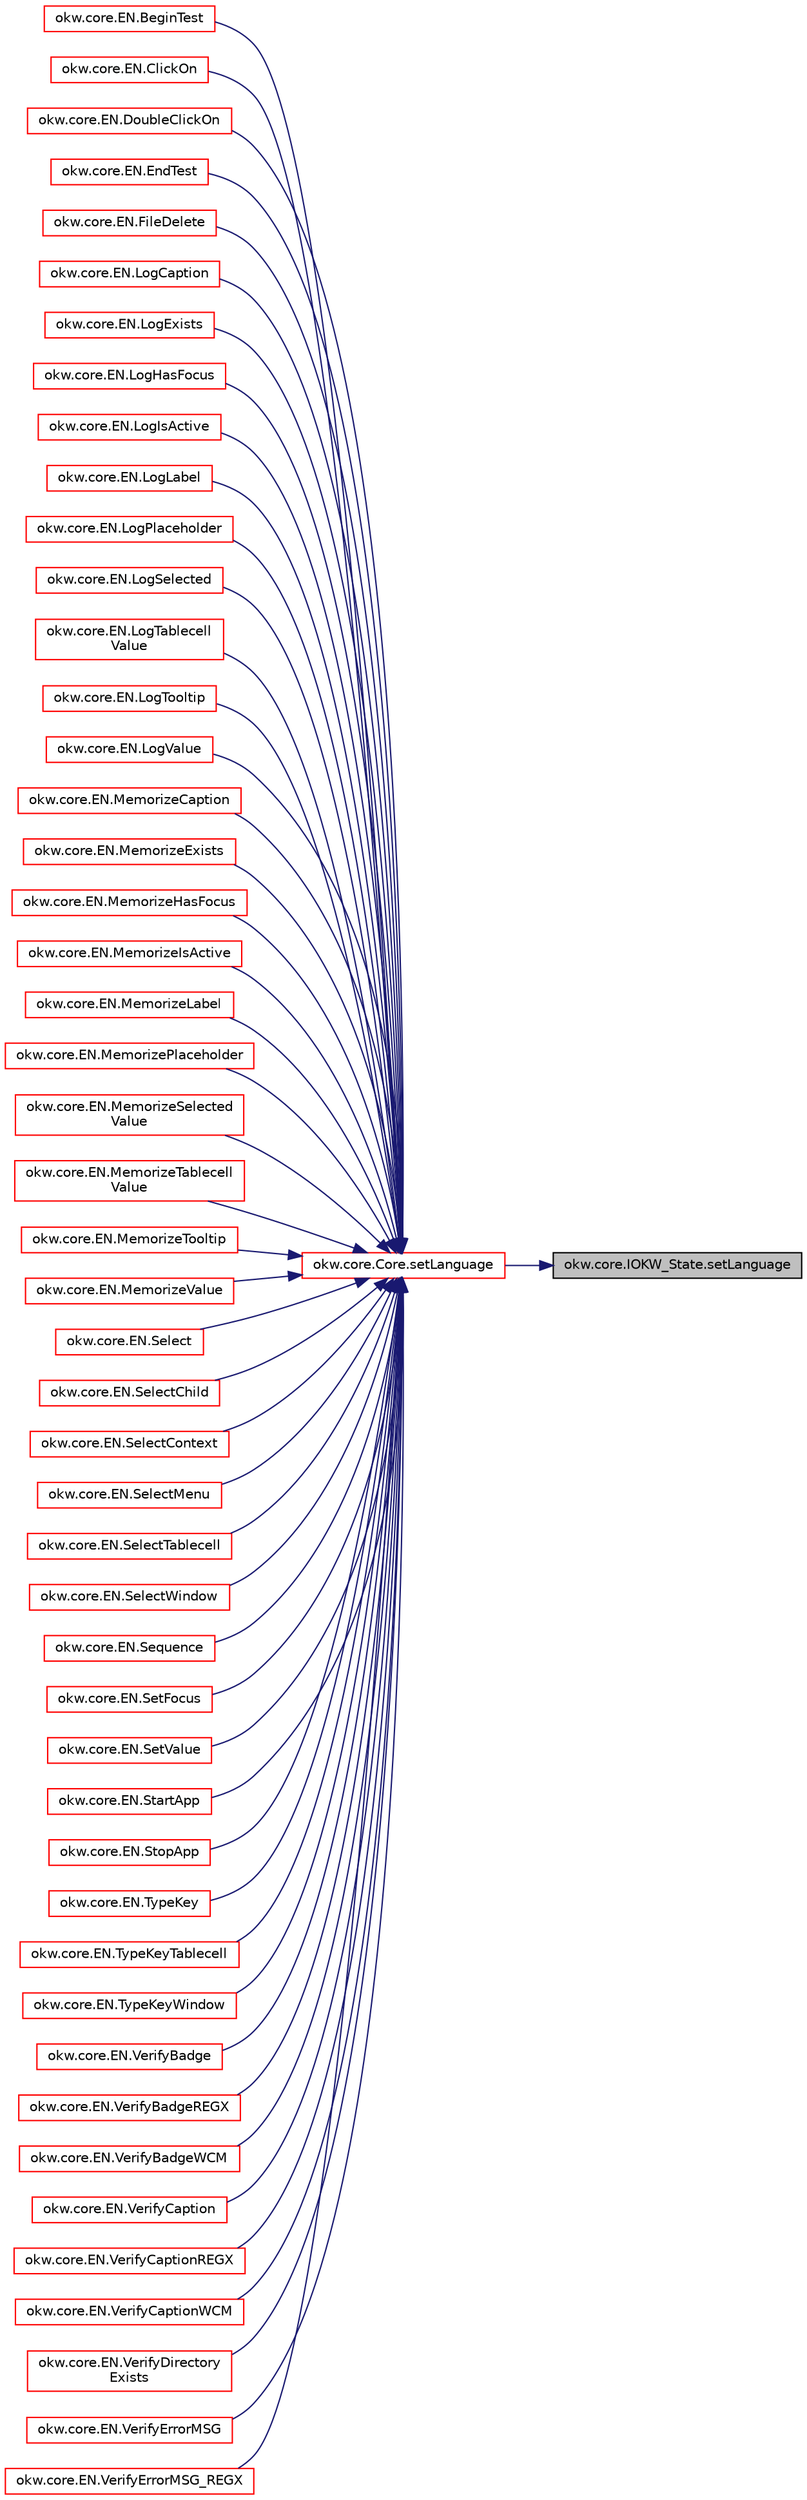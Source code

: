 digraph "okw.core.IOKW_State.setLanguage"
{
 // INTERACTIVE_SVG=YES
 // LATEX_PDF_SIZE
  edge [fontname="Helvetica",fontsize="10",labelfontname="Helvetica",labelfontsize="10"];
  node [fontname="Helvetica",fontsize="10",shape=record];
  rankdir="RL";
  Node1 [label="okw.core.IOKW_State.setLanguage",height=0.2,width=0.4,color="black", fillcolor="grey75", style="filled", fontcolor="black",tooltip="Interne Methode zum setzen der Sprache für die sprachabhängigen Ausgaben der Dokumentation (Log)."];
  Node1 -> Node2 [dir="back",color="midnightblue",fontsize="10",style="solid",fontname="Helvetica"];
  Node2 [label="okw.core.Core.setLanguage",height=0.2,width=0.4,color="red", fillcolor="white", style="filled",URL="$classokw_1_1core_1_1_core.html#ab4e0f723d27cb11c944ec4c82c426100",tooltip="Setzt die Sprache auf den gegebenen wert Language."];
  Node2 -> Node3 [dir="back",color="midnightblue",fontsize="10",style="solid",fontname="Helvetica"];
  Node3 [label="okw.core.EN.BeginTest",height=0.2,width=0.4,color="red", fillcolor="white", style="filled",URL="$classokw_1_1core_1_1_e_n.html#aef613b0a3e6bb8a9623984db145cae69",tooltip="Markiert den Anfang eines neuen Testfalls."];
  Node2 -> Node867 [dir="back",color="midnightblue",fontsize="10",style="solid",fontname="Helvetica"];
  Node867 [label="okw.core.EN.ClickOn",height=0.2,width=0.4,color="red", fillcolor="white", style="filled",URL="$classokw_1_1core_1_1_e_n.html#aa0ea62b29e5e216241a5b757797f83bf",tooltip="Klickt auf das gegebene Objekt."];
  Node2 -> Node868 [dir="back",color="midnightblue",fontsize="10",style="solid",fontname="Helvetica"];
  Node868 [label="okw.core.EN.DoubleClickOn",height=0.2,width=0.4,color="red", fillcolor="white", style="filled",URL="$classokw_1_1core_1_1_e_n.html#adc2ff15e947443e4a40121de9bfa036a",tooltip="Führt ein Doppelklick auf das gegebene GUI-Objekt aus."];
  Node2 -> Node869 [dir="back",color="midnightblue",fontsize="10",style="solid",fontname="Helvetica"];
  Node869 [label="okw.core.EN.EndTest",height=0.2,width=0.4,color="red", fillcolor="white", style="filled",URL="$classokw_1_1core_1_1_e_n.html#aa51cc1227f749efca4fd2801f5cb664f",tooltip="Signalisiert das Ende eines Testfalls."];
  Node2 -> Node873 [dir="back",color="midnightblue",fontsize="10",style="solid",fontname="Helvetica"];
  Node873 [label="okw.core.EN.FileDelete",height=0.2,width=0.4,color="red", fillcolor="white", style="filled",URL="$classokw_1_1core_1_1_e_n.html#a6568fd28baaa73c4f39351e84dff86a4",tooltip="Löscht die gegebene Datei."];
  Node2 -> Node874 [dir="back",color="midnightblue",fontsize="10",style="solid",fontname="Helvetica"];
  Node874 [label="okw.core.EN.LogCaption",height=0.2,width=0.4,color="red", fillcolor="white", style="filled",URL="$classokw_1_1core_1_1_e_n.html#a30ccb279c44093debc4e07686a193765",tooltip="Gibt die Caption eines GUI-Objektes in den Testergebnissen aus."];
  Node2 -> Node875 [dir="back",color="midnightblue",fontsize="10",style="solid",fontname="Helvetica"];
  Node875 [label="okw.core.EN.LogExists",height=0.2,width=0.4,color="red", fillcolor="white", style="filled",URL="$classokw_1_1core_1_1_e_n.html#a6b31a5c7517cf918ffc2115e5f019f4c",tooltip="Gibt die Existenz eines GUI-Objektes mit YES/NO in den Testergebnissen aus."];
  Node2 -> Node876 [dir="back",color="midnightblue",fontsize="10",style="solid",fontname="Helvetica"];
  Node876 [label="okw.core.EN.LogHasFocus",height=0.2,width=0.4,color="red", fillcolor="white", style="filled",URL="$classokw_1_1core_1_1_e_n.html#a446ed81868f18ea11da1b531d5b2d152",tooltip="Dokumentiert den Fokus-Status des gegebenen Objekts."];
  Node2 -> Node877 [dir="back",color="midnightblue",fontsize="10",style="solid",fontname="Helvetica"];
  Node877 [label="okw.core.EN.LogIsActive",height=0.2,width=0.4,color="red", fillcolor="white", style="filled",URL="$classokw_1_1core_1_1_e_n.html#acbeecc6c0bfe7f092b7b612471f5e790",tooltip="Dokumentiert den Status des gegebenen Objekts."];
  Node2 -> Node878 [dir="back",color="midnightblue",fontsize="10",style="solid",fontname="Helvetica"];
  Node878 [label="okw.core.EN.LogLabel",height=0.2,width=0.4,color="red", fillcolor="white", style="filled",URL="$classokw_1_1core_1_1_e_n.html#a5fcf39338e18d9d03d75197bc6b4ace2",tooltip="Gibt den Wert des Etikette/Label in der Logdatei aus."];
  Node2 -> Node879 [dir="back",color="midnightblue",fontsize="10",style="solid",fontname="Helvetica"];
  Node879 [label="okw.core.EN.LogPlaceholder",height=0.2,width=0.4,color="red", fillcolor="white", style="filled",URL="$classokw_1_1core_1_1_e_n.html#a844eabbae811d794a7a7af0ef4335340",tooltip="Gibt den Wert des Platzhalters in der Logdatei aus."];
  Node2 -> Node880 [dir="back",color="midnightblue",fontsize="10",style="solid",fontname="Helvetica"];
  Node880 [label="okw.core.EN.LogSelected",height=0.2,width=0.4,color="red", fillcolor="white", style="filled",URL="$classokw_1_1core_1_1_e_n.html#a7c5b0f0e1a534035090bdd7c523d1486",tooltip="Dokumentiert den markierten Text des gegebenen Objekts."];
  Node2 -> Node881 [dir="back",color="midnightblue",fontsize="10",style="solid",fontname="Helvetica"];
  Node881 [label="okw.core.EN.LogTablecell\lValue",height=0.2,width=0.4,color="red", fillcolor="white", style="filled",URL="$classokw_1_1core_1_1_e_n.html#ab1718e25041c06f775c33c6a41605966",tooltip="Dokumentiert den Wert der ausgewählten Zelle."];
  Node2 -> Node882 [dir="back",color="midnightblue",fontsize="10",style="solid",fontname="Helvetica"];
  Node882 [label="okw.core.EN.LogTooltip",height=0.2,width=0.4,color="red", fillcolor="white", style="filled",URL="$classokw_1_1core_1_1_e_n.html#ab57fa7690caf495dccbfd6975b735627",tooltip="Dokumentiert die Kurzinfo zu einem Werkzeug des gegebenen Objekts."];
  Node2 -> Node883 [dir="back",color="midnightblue",fontsize="10",style="solid",fontname="Helvetica"];
  Node883 [label="okw.core.EN.LogValue",height=0.2,width=0.4,color="red", fillcolor="white", style="filled",URL="$classokw_1_1core_1_1_e_n.html#a1f306e8cd0bb363fe4ece8fd65b097c7",tooltip="Dokumentiert den Standartwert eines Objekts."];
  Node2 -> Node884 [dir="back",color="midnightblue",fontsize="10",style="solid",fontname="Helvetica"];
  Node884 [label="okw.core.EN.MemorizeCaption",height=0.2,width=0.4,color="red", fillcolor="white", style="filled",URL="$classokw_1_1core_1_1_e_n.html#ab10f0a1c40f0093a14c4be313d59a94a",tooltip="Keine Beschreibung zu \"MemorizeCaption\" verfügbar."];
  Node2 -> Node885 [dir="back",color="midnightblue",fontsize="10",style="solid",fontname="Helvetica"];
  Node885 [label="okw.core.EN.MemorizeExists",height=0.2,width=0.4,color="red", fillcolor="white", style="filled",URL="$classokw_1_1core_1_1_e_n.html#ade0e99fc98003c07a04465301c0ed1ce",tooltip="Merkt sich den aktuell existierenden Zustand des Objekts."];
  Node2 -> Node886 [dir="back",color="midnightblue",fontsize="10",style="solid",fontname="Helvetica"];
  Node886 [label="okw.core.EN.MemorizeHasFocus",height=0.2,width=0.4,color="red", fillcolor="white", style="filled",URL="$classokw_1_1core_1_1_e_n.html#a93f2db8bf0eff6613fbf2bbbeb9436f0",tooltip="Keine Beschreibung zu \"MemorizeHasFocus\" verfügbar."];
  Node2 -> Node887 [dir="back",color="midnightblue",fontsize="10",style="solid",fontname="Helvetica"];
  Node887 [label="okw.core.EN.MemorizeIsActive",height=0.2,width=0.4,color="red", fillcolor="white", style="filled",URL="$classokw_1_1core_1_1_e_n.html#a935b5a215e8176e6abda9bc268f107f4",tooltip="Merkt sich den Zustand des gegebenen Objekts."];
  Node2 -> Node888 [dir="back",color="midnightblue",fontsize="10",style="solid",fontname="Helvetica"];
  Node888 [label="okw.core.EN.MemorizeLabel",height=0.2,width=0.4,color="red", fillcolor="white", style="filled",URL="$classokw_1_1core_1_1_e_n.html#aecb0b17c6683319633eec36e2646f3f5",tooltip="Speirchert den aktuellen Wert der Etikette, und legt diesen unter fpsMemKeyName ab."];
  Node2 -> Node889 [dir="back",color="midnightblue",fontsize="10",style="solid",fontname="Helvetica"];
  Node889 [label="okw.core.EN.MemorizePlaceholder",height=0.2,width=0.4,color="red", fillcolor="white", style="filled",URL="$classokw_1_1core_1_1_e_n.html#a42fab4331baad9e351962365e5f648ce",tooltip="Speirchert den aktuellen Wert der Etikette, und legt diesen unter fpsMemKeyName ab."];
  Node2 -> Node890 [dir="back",color="midnightblue",fontsize="10",style="solid",fontname="Helvetica"];
  Node890 [label="okw.core.EN.MemorizeSelected\lValue",height=0.2,width=0.4,color="red", fillcolor="white", style="filled",URL="$classokw_1_1core_1_1_e_n.html#a1f6ef2b7affb30444c6ecee001778615",tooltip="Keine Beschreibung zu \"MemorizeSelectedValue\" verfügbar."];
  Node2 -> Node891 [dir="back",color="midnightblue",fontsize="10",style="solid",fontname="Helvetica"];
  Node891 [label="okw.core.EN.MemorizeTablecell\lValue",height=0.2,width=0.4,color="red", fillcolor="white", style="filled",URL="$classokw_1_1core_1_1_e_n.html#a69ca65f068665ec7e458d9701bb826ff",tooltip="Merkt sich den Wert der gegebenen Zelle in der Tabelle."];
  Node2 -> Node892 [dir="back",color="midnightblue",fontsize="10",style="solid",fontname="Helvetica"];
  Node892 [label="okw.core.EN.MemorizeTooltip",height=0.2,width=0.4,color="red", fillcolor="white", style="filled",URL="$classokw_1_1core_1_1_e_n.html#ac3baf8611adc749803c55cdd0aaf2c01",tooltip="Dokumentiert den Tooltip-Text (Kurzinformation) des gegebenen Objekts."];
  Node2 -> Node893 [dir="back",color="midnightblue",fontsize="10",style="solid",fontname="Helvetica"];
  Node893 [label="okw.core.EN.MemorizeValue",height=0.2,width=0.4,color="red", fillcolor="white", style="filled",URL="$classokw_1_1core_1_1_e_n.html#a443ae129e7d12b082d0555c597d1425d",tooltip="Merkt sich den Standartwert eines Objekts."];
  Node2 -> Node894 [dir="back",color="midnightblue",fontsize="10",style="solid",fontname="Helvetica"];
  Node894 [label="okw.core.EN.Select",height=0.2,width=0.4,color="red", fillcolor="white", style="filled",URL="$classokw_1_1core_1_1_e_n.html#a3214b395b88cde7b880c3992c9c05763",tooltip="Auswahl aller Zeilen einer Liste/Tabelle, welche die gegebenen Daten enthalten."];
  Node2 -> Node895 [dir="back",color="midnightblue",fontsize="10",style="solid",fontname="Helvetica"];
  Node895 [label="okw.core.EN.SelectChild",height=0.2,width=0.4,color="red", fillcolor="white", style="filled",URL="$classokw_1_1core_1_1_e_n.html#aac639a580a5615fcd882126dac09e282",tooltip="Setzt den Wert von SELECTEDCHILD auf den Wert von FN."];
  Node2 -> Node896 [dir="back",color="midnightblue",fontsize="10",style="solid",fontname="Helvetica"];
  Node896 [label="okw.core.EN.SelectContext",height=0.2,width=0.4,color="red", fillcolor="white", style="filled",URL="$classokw_1_1core_1_1_e_n.html#a9a971e45a63c1661362e269311e9601a",tooltip="Setzt den Context auf FN."];
  Node2 -> Node897 [dir="back",color="midnightblue",fontsize="10",style="solid",fontname="Helvetica"];
  Node897 [label="okw.core.EN.SelectMenu",height=0.2,width=0.4,color="red", fillcolor="white", style="filled",URL="$classokw_1_1core_1_1_e_n.html#a520790674701ae4cfe410c4d02871b4b",tooltip="Wählt den gegebenen Menü-Eintrag aus."];
  Node2 -> Node898 [dir="back",color="midnightblue",fontsize="10",style="solid",fontname="Helvetica"];
  Node898 [label="okw.core.EN.SelectTablecell",height=0.2,width=0.4,color="red", fillcolor="white", style="filled",URL="$classokw_1_1core_1_1_e_n.html#a1a629d61992d84ccfaa275e7fa9db64d",tooltip="Wählt die gegebene Tabellenzelle aus."];
  Node2 -> Node899 [dir="back",color="midnightblue",fontsize="10",style="solid",fontname="Helvetica"];
  Node899 [label="okw.core.EN.SelectWindow",height=0.2,width=0.4,color="red", fillcolor="white", style="filled",URL="$classokw_1_1core_1_1_e_n.html#a2b61c2b39a9cfdbdfd25fe0e3d43785b",tooltip="Setzt den Kontext auf das gegebene Fenster."];
  Node2 -> Node900 [dir="back",color="midnightblue",fontsize="10",style="solid",fontname="Helvetica"];
  Node900 [label="okw.core.EN.Sequence",height=0.2,width=0.4,color="red", fillcolor="white", style="filled",URL="$classokw_1_1core_1_1_e_n.html#a793e46a7e683652b6d2a860519153079",tooltip="Ruft die Sequenz eines Fensters auf."];
  Node2 -> Node901 [dir="back",color="midnightblue",fontsize="10",style="solid",fontname="Helvetica"];
  Node901 [label="okw.core.EN.SetFocus",height=0.2,width=0.4,color="red", fillcolor="white", style="filled",URL="$classokw_1_1core_1_1_e_n.html#a0c807adb569b1a479ed716d6ed5010f2",tooltip="Setzt den Fokus auf das gegebene Fensterobjekt."];
  Node2 -> Node902 [dir="back",color="midnightblue",fontsize="10",style="solid",fontname="Helvetica"];
  Node902 [label="okw.core.EN.SetValue",height=0.2,width=0.4,color="red", fillcolor="white", style="filled",URL="$classokw_1_1core_1_1_e_n.html#a3de04697f1873ab6773a068a3159f1d1",tooltip="Setzt den Wert des gegebenen Fensterobjekts auf den gegebenen Wert."];
  Node2 -> Node903 [dir="back",color="midnightblue",fontsize="10",style="solid",fontname="Helvetica"];
  Node903 [label="okw.core.EN.StartApp",height=0.2,width=0.4,color="red", fillcolor="white", style="filled",URL="$classokw_1_1core_1_1_e_n.html#aaa7465ee7f135c724668d8b22dc2219f",tooltip="Startet die gegebene Anwendung."];
  Node2 -> Node904 [dir="back",color="midnightblue",fontsize="10",style="solid",fontname="Helvetica"];
  Node904 [label="okw.core.EN.StopApp",height=0.2,width=0.4,color="red", fillcolor="white", style="filled",URL="$classokw_1_1core_1_1_e_n.html#aba06d28c60512e1dc55902403abbd3f6",tooltip="Beendet eine gegebene Anwendung."];
  Node2 -> Node905 [dir="back",color="midnightblue",fontsize="10",style="solid",fontname="Helvetica"];
  Node905 [label="okw.core.EN.TypeKey",height=0.2,width=0.4,color="red", fillcolor="white", style="filled",URL="$classokw_1_1core_1_1_e_n.html#ae24d951e607b9b82af4f3b80e71285b9",tooltip="Tastatureingaben von Daten in das aktive Fensterobjekt."];
  Node2 -> Node906 [dir="back",color="midnightblue",fontsize="10",style="solid",fontname="Helvetica"];
  Node906 [label="okw.core.EN.TypeKeyTablecell",height=0.2,width=0.4,color="red", fillcolor="white", style="filled",URL="$classokw_1_1core_1_1_e_n.html#a926f4e3a2113f58c84aea75a36ff1c6b",tooltip="Eingabe von Daten in eine gegebene Tabellenzelle über die Tastatur."];
  Node2 -> Node907 [dir="back",color="midnightblue",fontsize="10",style="solid",fontname="Helvetica"];
  Node907 [label="okw.core.EN.TypeKeyWindow",height=0.2,width=0.4,color="red", fillcolor="white", style="filled",URL="$classokw_1_1core_1_1_e_n.html#a26a7f06e28d3827614961408314625c7",tooltip="Tastatureingabe in ein bestimmtes Fensterobjekt."];
  Node2 -> Node908 [dir="back",color="midnightblue",fontsize="10",style="solid",fontname="Helvetica"];
  Node908 [label="okw.core.EN.VerifyBadge",height=0.2,width=0.4,color="red", fillcolor="white", style="filled",URL="$classokw_1_1core_1_1_e_n.html#a3e6f852b199a67adc840960a96a9e6b3",tooltip="Überprüft den Badge des Objektes ."];
  Node2 -> Node909 [dir="back",color="midnightblue",fontsize="10",style="solid",fontname="Helvetica"];
  Node909 [label="okw.core.EN.VerifyBadgeREGX",height=0.2,width=0.4,color="red", fillcolor="white", style="filled",URL="$classokw_1_1core_1_1_e_n.html#a9b906eafe834024af0d6693ec5a6eff4",tooltip="Überprüft den Badge des Objektes ."];
  Node2 -> Node910 [dir="back",color="midnightblue",fontsize="10",style="solid",fontname="Helvetica"];
  Node910 [label="okw.core.EN.VerifyBadgeWCM",height=0.2,width=0.4,color="red", fillcolor="white", style="filled",URL="$classokw_1_1core_1_1_e_n.html#a4dbc16f7a4df3e81e1570ecbfd39fe3c",tooltip="Überprüft den Badge des Objektes ."];
  Node2 -> Node911 [dir="back",color="midnightblue",fontsize="10",style="solid",fontname="Helvetica"];
  Node911 [label="okw.core.EN.VerifyCaption",height=0.2,width=0.4,color="red", fillcolor="white", style="filled",URL="$classokw_1_1core_1_1_e_n.html#a9cc29f6315e5041f2b36f1eb6a14e334",tooltip="Überprüft die Überschrift des Objektes."];
  Node2 -> Node912 [dir="back",color="midnightblue",fontsize="10",style="solid",fontname="Helvetica"];
  Node912 [label="okw.core.EN.VerifyCaptionREGX",height=0.2,width=0.4,color="red", fillcolor="white", style="filled",URL="$classokw_1_1core_1_1_e_n.html#ab155161cbaa50ebad79b1695f1f504fa",tooltip="Überprüft die Überschrift des Objektes."];
  Node2 -> Node913 [dir="back",color="midnightblue",fontsize="10",style="solid",fontname="Helvetica"];
  Node913 [label="okw.core.EN.VerifyCaptionWCM",height=0.2,width=0.4,color="red", fillcolor="white", style="filled",URL="$classokw_1_1core_1_1_e_n.html#a5a742184bc524f6b6dceec7cef27a951",tooltip="Überprüft die Überschrift des Objektes."];
  Node2 -> Node914 [dir="back",color="midnightblue",fontsize="10",style="solid",fontname="Helvetica"];
  Node914 [label="okw.core.EN.VerifyDirectory\lExists",height=0.2,width=0.4,color="red", fillcolor="white", style="filled",URL="$classokw_1_1core_1_1_e_n.html#a832e18e87deb97fe59452da72e9cd3be",tooltip="Prüft, ob das gegebene Verzeichnis existiert."];
  Node2 -> Node915 [dir="back",color="midnightblue",fontsize="10",style="solid",fontname="Helvetica"];
  Node915 [label="okw.core.EN.VerifyErrorMSG",height=0.2,width=0.4,color="red", fillcolor="white", style="filled",URL="$classokw_1_1core_1_1_e_n.html#a28f8c99828b7367438c4aabdf7cf81d1",tooltip="Überprüft Fehlermeldungen in mit Angular validierten Formularen."];
  Node2 -> Node916 [dir="back",color="midnightblue",fontsize="10",style="solid",fontname="Helvetica"];
  Node916 [label="okw.core.EN.VerifyErrorMSG_REGX",height=0.2,width=0.4,color="red", fillcolor="white", style="filled",URL="$classokw_1_1core_1_1_e_n.html#a05bdb82369aea2b6439ae135b45f5f67",tooltip="Überprüft Fehlermeldungen in mit Angular validierten Formularen."];
}
